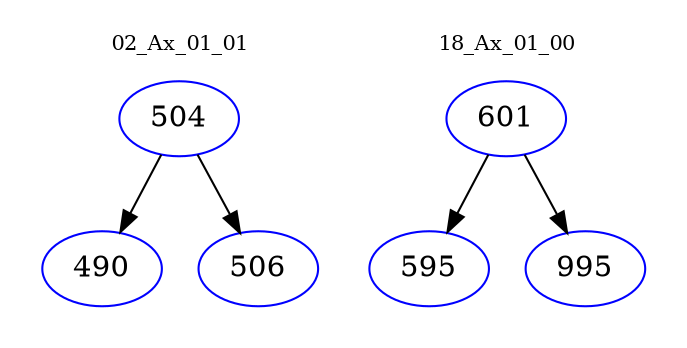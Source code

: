 digraph{
subgraph cluster_0 {
color = white
label = "02_Ax_01_01";
fontsize=10;
T0_504 [label="504", color="blue"]
T0_504 -> T0_490 [color="black"]
T0_490 [label="490", color="blue"]
T0_504 -> T0_506 [color="black"]
T0_506 [label="506", color="blue"]
}
subgraph cluster_1 {
color = white
label = "18_Ax_01_00";
fontsize=10;
T1_601 [label="601", color="blue"]
T1_601 -> T1_595 [color="black"]
T1_595 [label="595", color="blue"]
T1_601 -> T1_995 [color="black"]
T1_995 [label="995", color="blue"]
}
}
